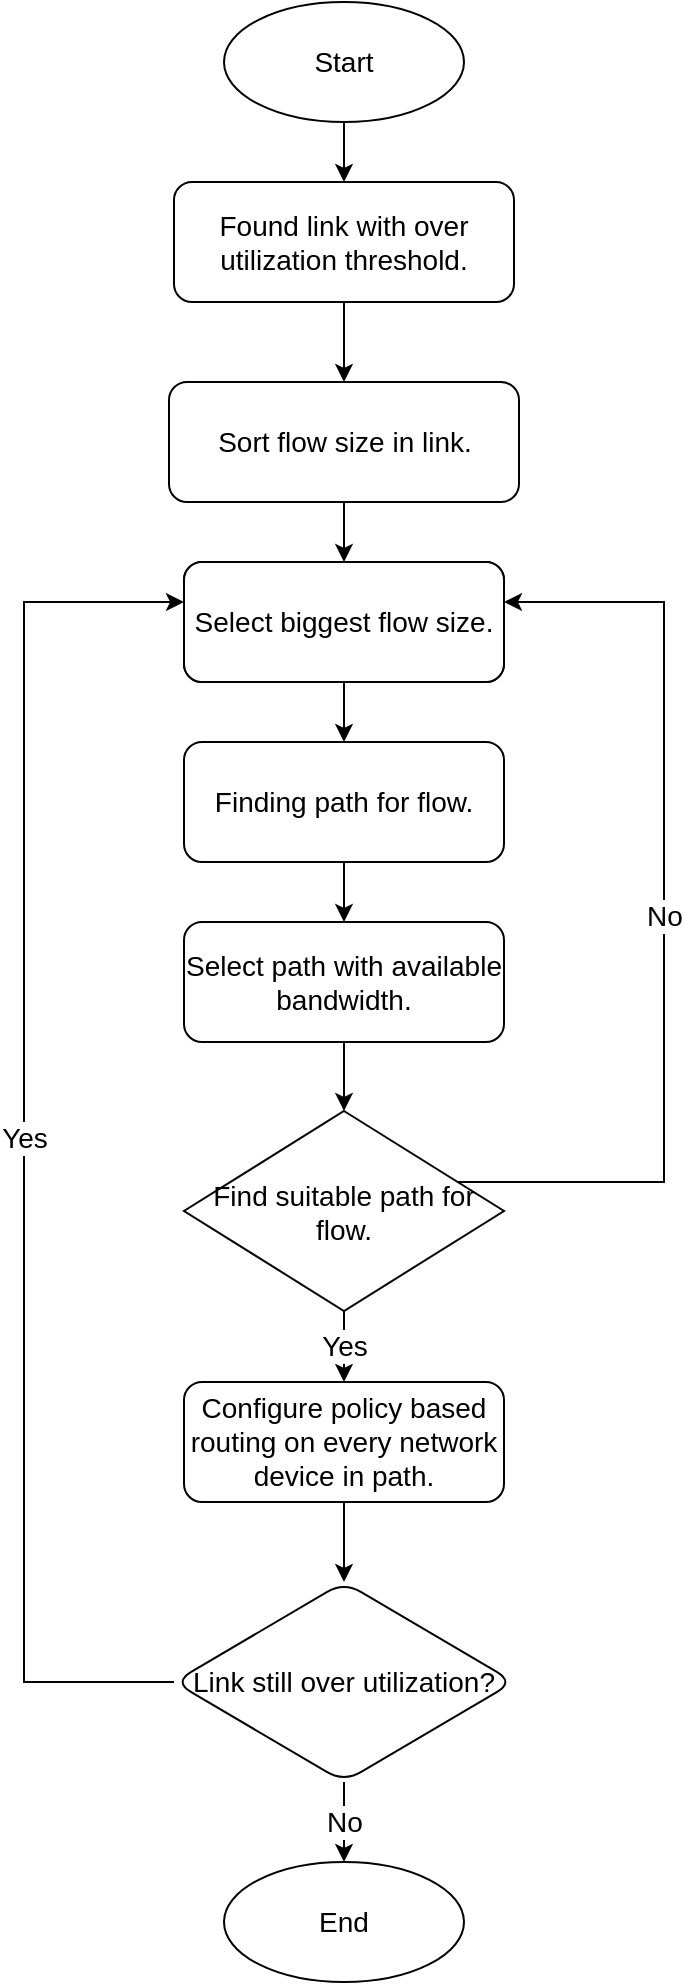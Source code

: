 <mxfile version="17.1.3" type="device"><diagram id="C5RBs43oDa-KdzZeNtuy" name="Page-1"><mxGraphModel dx="1038" dy="539" grid="1" gridSize="10" guides="1" tooltips="1" connect="1" arrows="1" fold="1" page="1" pageScale="1" pageWidth="827" pageHeight="1169" math="0" shadow="0"><root><mxCell id="WIyWlLk6GJQsqaUBKTNV-0"/><mxCell id="WIyWlLk6GJQsqaUBKTNV-1" parent="WIyWlLk6GJQsqaUBKTNV-0"/><mxCell id="I0pcgnKIB-QhzUsnxAVW-31" value="" style="whiteSpace=wrap;html=1;fontSize=14;rounded=1;" vertex="1" parent="WIyWlLk6GJQsqaUBKTNV-1"><mxGeometry x="320" y="310" width="160" height="60" as="geometry"/></mxCell><mxCell id="I0pcgnKIB-QhzUsnxAVW-14" value="No" style="edgeStyle=orthogonalEdgeStyle;rounded=0;orthogonalLoop=1;jettySize=auto;html=1;fontSize=14;" edge="1" parent="WIyWlLk6GJQsqaUBKTNV-1" source="I0pcgnKIB-QhzUsnxAVW-6" target="I0pcgnKIB-QhzUsnxAVW-13"><mxGeometry relative="1" as="geometry"><Array as="points"><mxPoint x="560" y="620"/><mxPoint x="560" y="330"/></Array></mxGeometry></mxCell><mxCell id="I0pcgnKIB-QhzUsnxAVW-16" value="Yes" style="edgeStyle=orthogonalEdgeStyle;rounded=0;orthogonalLoop=1;jettySize=auto;html=1;fontSize=14;" edge="1" parent="WIyWlLk6GJQsqaUBKTNV-1" source="I0pcgnKIB-QhzUsnxAVW-6" target="I0pcgnKIB-QhzUsnxAVW-15"><mxGeometry relative="1" as="geometry"/></mxCell><mxCell id="I0pcgnKIB-QhzUsnxAVW-6" value="Find suitable path for flow." style="rhombus;whiteSpace=wrap;html=1;fontSize=14;" vertex="1" parent="WIyWlLk6GJQsqaUBKTNV-1"><mxGeometry x="320" y="584.5" width="160" height="100" as="geometry"/></mxCell><mxCell id="I0pcgnKIB-QhzUsnxAVW-29" value="" style="edgeStyle=orthogonalEdgeStyle;rounded=0;orthogonalLoop=1;jettySize=auto;html=1;fontSize=14;" edge="1" parent="WIyWlLk6GJQsqaUBKTNV-1" source="I0pcgnKIB-QhzUsnxAVW-7" target="I0pcgnKIB-QhzUsnxAVW-8"><mxGeometry relative="1" as="geometry"/></mxCell><mxCell id="I0pcgnKIB-QhzUsnxAVW-7" value="&lt;span style=&quot;font-size: 14px&quot;&gt;Finding path for flow.&lt;/span&gt;" style="rounded=1;whiteSpace=wrap;html=1;" vertex="1" parent="WIyWlLk6GJQsqaUBKTNV-1"><mxGeometry x="320" y="400" width="160" height="60" as="geometry"/></mxCell><mxCell id="I0pcgnKIB-QhzUsnxAVW-30" value="" style="edgeStyle=orthogonalEdgeStyle;rounded=0;orthogonalLoop=1;jettySize=auto;html=1;fontSize=14;" edge="1" parent="WIyWlLk6GJQsqaUBKTNV-1" source="I0pcgnKIB-QhzUsnxAVW-8" target="I0pcgnKIB-QhzUsnxAVW-6"><mxGeometry relative="1" as="geometry"/></mxCell><mxCell id="I0pcgnKIB-QhzUsnxAVW-8" value="&lt;span style=&quot;font-size: 14px&quot;&gt;Select path with available bandwidth.&lt;/span&gt;" style="rounded=1;whiteSpace=wrap;html=1;" vertex="1" parent="WIyWlLk6GJQsqaUBKTNV-1"><mxGeometry x="320" y="490" width="160" height="60" as="geometry"/></mxCell><mxCell id="I0pcgnKIB-QhzUsnxAVW-28" value="" style="edgeStyle=orthogonalEdgeStyle;rounded=0;orthogonalLoop=1;jettySize=auto;html=1;fontSize=14;" edge="1" parent="WIyWlLk6GJQsqaUBKTNV-1" source="I0pcgnKIB-QhzUsnxAVW-13" target="I0pcgnKIB-QhzUsnxAVW-7"><mxGeometry relative="1" as="geometry"/></mxCell><mxCell id="I0pcgnKIB-QhzUsnxAVW-13" value="&lt;span&gt;Select biggest flow size.&lt;/span&gt;" style="rounded=1;whiteSpace=wrap;html=1;fontSize=14;" vertex="1" parent="WIyWlLk6GJQsqaUBKTNV-1"><mxGeometry x="320" y="310" width="160" height="60" as="geometry"/></mxCell><mxCell id="I0pcgnKIB-QhzUsnxAVW-18" value="" style="edgeStyle=orthogonalEdgeStyle;rounded=0;orthogonalLoop=1;jettySize=auto;html=1;fontSize=14;" edge="1" parent="WIyWlLk6GJQsqaUBKTNV-1" source="I0pcgnKIB-QhzUsnxAVW-15" target="I0pcgnKIB-QhzUsnxAVW-17"><mxGeometry relative="1" as="geometry"/></mxCell><mxCell id="I0pcgnKIB-QhzUsnxAVW-15" value="Configure policy based routing on every network device in path." style="rounded=1;whiteSpace=wrap;html=1;fontSize=14;" vertex="1" parent="WIyWlLk6GJQsqaUBKTNV-1"><mxGeometry x="320" y="720" width="160" height="60" as="geometry"/></mxCell><mxCell id="I0pcgnKIB-QhzUsnxAVW-20" value="No" style="edgeStyle=orthogonalEdgeStyle;rounded=0;orthogonalLoop=1;jettySize=auto;html=1;fontSize=14;" edge="1" parent="WIyWlLk6GJQsqaUBKTNV-1" source="I0pcgnKIB-QhzUsnxAVW-17" target="I0pcgnKIB-QhzUsnxAVW-19"><mxGeometry relative="1" as="geometry"/></mxCell><mxCell id="I0pcgnKIB-QhzUsnxAVW-32" value="Yes" style="edgeStyle=orthogonalEdgeStyle;rounded=0;orthogonalLoop=1;jettySize=auto;html=1;fontSize=14;" edge="1" parent="WIyWlLk6GJQsqaUBKTNV-1" source="I0pcgnKIB-QhzUsnxAVW-17" target="I0pcgnKIB-QhzUsnxAVW-31"><mxGeometry relative="1" as="geometry"><Array as="points"><mxPoint x="240" y="870"/><mxPoint x="240" y="330"/></Array></mxGeometry></mxCell><mxCell id="I0pcgnKIB-QhzUsnxAVW-17" value="Link still over utilization?" style="rhombus;whiteSpace=wrap;html=1;fontSize=14;rounded=1;" vertex="1" parent="WIyWlLk6GJQsqaUBKTNV-1"><mxGeometry x="315" y="820" width="170" height="100" as="geometry"/></mxCell><mxCell id="I0pcgnKIB-QhzUsnxAVW-19" value="End" style="ellipse;whiteSpace=wrap;html=1;fontSize=14;rounded=1;" vertex="1" parent="WIyWlLk6GJQsqaUBKTNV-1"><mxGeometry x="340" y="960" width="120" height="60" as="geometry"/></mxCell><mxCell id="I0pcgnKIB-QhzUsnxAVW-23" value="" style="edgeStyle=orthogonalEdgeStyle;rounded=0;orthogonalLoop=1;jettySize=auto;html=1;fontSize=14;" edge="1" parent="WIyWlLk6GJQsqaUBKTNV-1" source="I0pcgnKIB-QhzUsnxAVW-21" target="I0pcgnKIB-QhzUsnxAVW-22"><mxGeometry relative="1" as="geometry"/></mxCell><mxCell id="I0pcgnKIB-QhzUsnxAVW-21" value="Start" style="ellipse;whiteSpace=wrap;html=1;fontSize=14;rounded=1;" vertex="1" parent="WIyWlLk6GJQsqaUBKTNV-1"><mxGeometry x="340" y="30" width="120" height="60" as="geometry"/></mxCell><mxCell id="I0pcgnKIB-QhzUsnxAVW-25" value="" style="edgeStyle=orthogonalEdgeStyle;rounded=0;orthogonalLoop=1;jettySize=auto;html=1;fontSize=14;" edge="1" parent="WIyWlLk6GJQsqaUBKTNV-1" source="I0pcgnKIB-QhzUsnxAVW-22" target="I0pcgnKIB-QhzUsnxAVW-24"><mxGeometry relative="1" as="geometry"/></mxCell><mxCell id="I0pcgnKIB-QhzUsnxAVW-22" value="Found link with over utilization threshold." style="whiteSpace=wrap;html=1;fontSize=14;rounded=1;" vertex="1" parent="WIyWlLk6GJQsqaUBKTNV-1"><mxGeometry x="315" y="120" width="170" height="60" as="geometry"/></mxCell><mxCell id="I0pcgnKIB-QhzUsnxAVW-27" value="" style="edgeStyle=orthogonalEdgeStyle;rounded=0;orthogonalLoop=1;jettySize=auto;html=1;fontSize=14;" edge="1" parent="WIyWlLk6GJQsqaUBKTNV-1" source="I0pcgnKIB-QhzUsnxAVW-24" target="I0pcgnKIB-QhzUsnxAVW-13"><mxGeometry relative="1" as="geometry"/></mxCell><mxCell id="I0pcgnKIB-QhzUsnxAVW-24" value="Sort flow size in link." style="whiteSpace=wrap;html=1;fontSize=14;rounded=1;" vertex="1" parent="WIyWlLk6GJQsqaUBKTNV-1"><mxGeometry x="312.5" y="220" width="175" height="60" as="geometry"/></mxCell></root></mxGraphModel></diagram></mxfile>